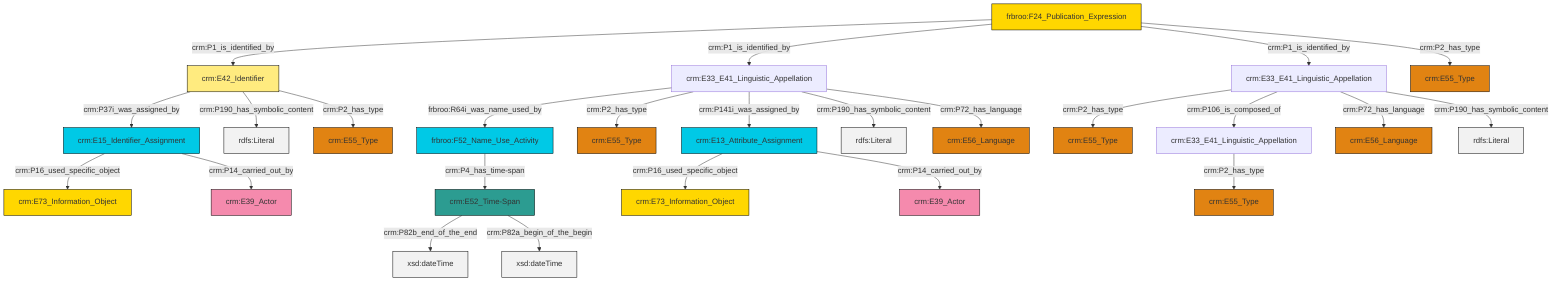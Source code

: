 graph TD
classDef Literal fill:#f2f2f2,stroke:#000000;
classDef CRM_Entity fill:#FFFFFF,stroke:#000000;
classDef Temporal_Entity fill:#00C9E6, stroke:#000000;
classDef Type fill:#E18312, stroke:#000000;
classDef Time-Span fill:#2C9C91, stroke:#000000;
classDef Appellation fill:#FFEB7F, stroke:#000000;
classDef Place fill:#008836, stroke:#000000;
classDef Persistent_Item fill:#B266B2, stroke:#000000;
classDef Conceptual_Object fill:#FFD700, stroke:#000000;
classDef Physical_Thing fill:#D2B48C, stroke:#000000;
classDef Actor fill:#f58aad, stroke:#000000;
classDef PC_Classes fill:#4ce600, stroke:#000000;
classDef Multi fill:#cccccc,stroke:#000000;

0["frbroo:F52_Name_Use_Activity"]:::Temporal_Entity -->|crm:P4_has_time-span| 1["crm:E52_Time-Span"]:::Time-Span
2["frbroo:F24_Publication_Expression"]:::Conceptual_Object -->|crm:P1_is_identified_by| 3["crm:E42_Identifier"]:::Appellation
1["crm:E52_Time-Span"]:::Time-Span -->|crm:P82b_end_of_the_end| 4[xsd:dateTime]:::Literal
6["crm:E33_E41_Linguistic_Appellation"]:::Default -->|frbroo:R64i_was_name_used_by| 0["frbroo:F52_Name_Use_Activity"]:::Temporal_Entity
6["crm:E33_E41_Linguistic_Appellation"]:::Default -->|crm:P2_has_type| 7["crm:E55_Type"]:::Type
1["crm:E52_Time-Span"]:::Time-Span -->|crm:P82a_begin_of_the_begin| 10[xsd:dateTime]:::Literal
2["frbroo:F24_Publication_Expression"]:::Conceptual_Object -->|crm:P1_is_identified_by| 6["crm:E33_E41_Linguistic_Appellation"]:::Default
6["crm:E33_E41_Linguistic_Appellation"]:::Default -->|crm:P141i_was_assigned_by| 11["crm:E13_Attribute_Assignment"]:::Temporal_Entity
11["crm:E13_Attribute_Assignment"]:::Temporal_Entity -->|crm:P16_used_specific_object| 12["crm:E73_Information_Object"]:::Conceptual_Object
13["crm:E33_E41_Linguistic_Appellation"]:::Default -->|crm:P2_has_type| 14["crm:E55_Type"]:::Type
6["crm:E33_E41_Linguistic_Appellation"]:::Default -->|crm:P190_has_symbolic_content| 15[rdfs:Literal]:::Literal
13["crm:E33_E41_Linguistic_Appellation"]:::Default -->|crm:P106_is_composed_of| 8["crm:E33_E41_Linguistic_Appellation"]:::Default
19["crm:E15_Identifier_Assignment"]:::Temporal_Entity -->|crm:P16_used_specific_object| 20["crm:E73_Information_Object"]:::Conceptual_Object
11["crm:E13_Attribute_Assignment"]:::Temporal_Entity -->|crm:P14_carried_out_by| 21["crm:E39_Actor"]:::Actor
3["crm:E42_Identifier"]:::Appellation -->|crm:P37i_was_assigned_by| 19["crm:E15_Identifier_Assignment"]:::Temporal_Entity
3["crm:E42_Identifier"]:::Appellation -->|crm:P190_has_symbolic_content| 26[rdfs:Literal]:::Literal
2["frbroo:F24_Publication_Expression"]:::Conceptual_Object -->|crm:P1_is_identified_by| 13["crm:E33_E41_Linguistic_Appellation"]:::Default
3["crm:E42_Identifier"]:::Appellation -->|crm:P2_has_type| 37["crm:E55_Type"]:::Type
8["crm:E33_E41_Linguistic_Appellation"]:::Default -->|crm:P2_has_type| 23["crm:E55_Type"]:::Type
13["crm:E33_E41_Linguistic_Appellation"]:::Default -->|crm:P72_has_language| 38["crm:E56_Language"]:::Type
2["frbroo:F24_Publication_Expression"]:::Conceptual_Object -->|crm:P2_has_type| 32["crm:E55_Type"]:::Type
13["crm:E33_E41_Linguistic_Appellation"]:::Default -->|crm:P190_has_symbolic_content| 46[rdfs:Literal]:::Literal
6["crm:E33_E41_Linguistic_Appellation"]:::Default -->|crm:P72_has_language| 17["crm:E56_Language"]:::Type
19["crm:E15_Identifier_Assignment"]:::Temporal_Entity -->|crm:P14_carried_out_by| 29["crm:E39_Actor"]:::Actor